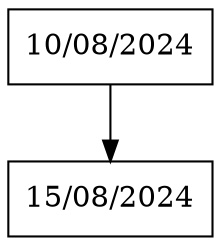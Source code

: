 digraph G {
node [shape=record];
rankdir=TB;
node_20240810 [label="{10/08/2024}"];
node_20240810 -> node_20240815;
node_20240815 [label="{15/08/2024}"];
}
